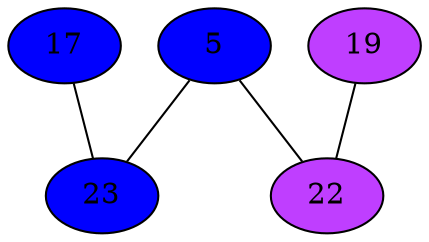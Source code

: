strict graph {
17[label="17" style=filled fillcolor="blue1"];
17 -- 23
19[label="19" style=filled fillcolor="darkorchid1"];
19 -- 22
5[label="5" style=filled fillcolor="blue1"];
5 -- 22
5 -- 23
22[label="22" style=filled fillcolor="darkorchid1"];
22 -- 19
22 -- 5
23[label="23" style=filled fillcolor="blue1"];
23 -- 17
23 -- 5
}